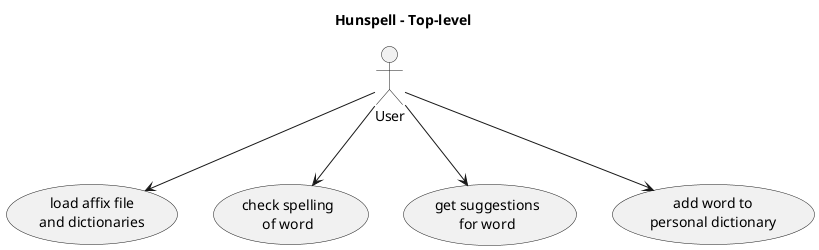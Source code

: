 @startuml

title Hunspell - Top-level

User --> (load affix file\nand dictionaries)
User --> (check spelling\nof word)
User --> (get suggestions\nfor word)
User --> (add word to\npersonal dictionary)

@enduml
